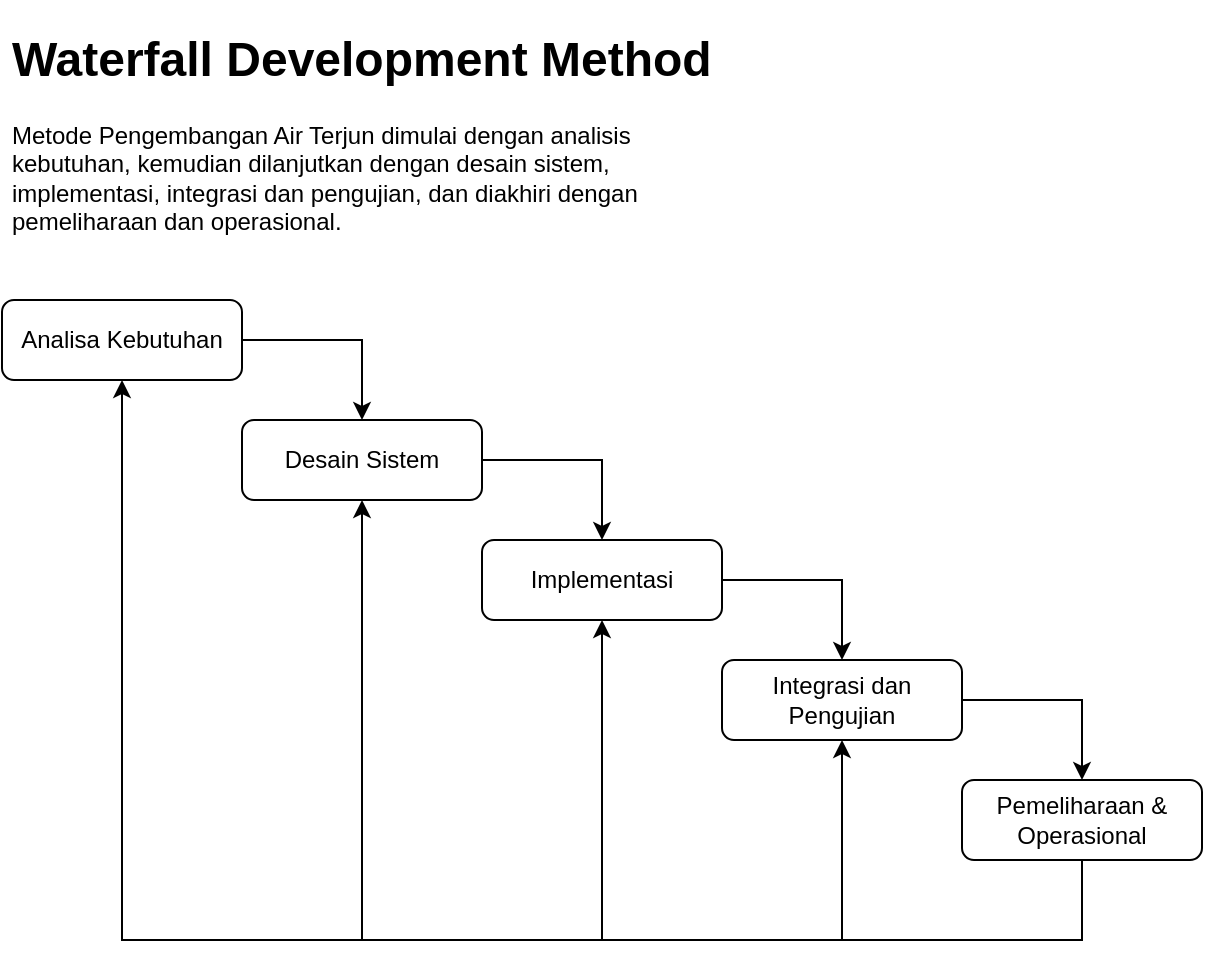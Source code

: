 <mxfile version="23.1.5" type="device" pages="2">
  <diagram id="C5RBs43oDa-KdzZeNtuy" name="Page-1">
    <mxGraphModel dx="1194" dy="705" grid="1" gridSize="10" guides="1" tooltips="1" connect="1" arrows="1" fold="1" page="1" pageScale="1" pageWidth="827" pageHeight="1169" math="0" shadow="0">
      <root>
        <mxCell id="WIyWlLk6GJQsqaUBKTNV-0" />
        <mxCell id="WIyWlLk6GJQsqaUBKTNV-1" parent="WIyWlLk6GJQsqaUBKTNV-0" />
        <mxCell id="cmu6dh3I8SLRIpo_GqJW-1" style="edgeStyle=orthogonalEdgeStyle;rounded=0;orthogonalLoop=1;jettySize=auto;html=1;exitX=1;exitY=0.5;exitDx=0;exitDy=0;entryX=0.5;entryY=0;entryDx=0;entryDy=0;" parent="WIyWlLk6GJQsqaUBKTNV-1" source="WIyWlLk6GJQsqaUBKTNV-3" target="WIyWlLk6GJQsqaUBKTNV-7" edge="1">
          <mxGeometry relative="1" as="geometry">
            <mxPoint x="300" y="300" as="targetPoint" />
            <Array as="points">
              <mxPoint x="300" y="300" />
            </Array>
          </mxGeometry>
        </mxCell>
        <mxCell id="WIyWlLk6GJQsqaUBKTNV-3" value="Analisa Kebutuhan" style="rounded=1;whiteSpace=wrap;html=1;fontSize=12;glass=0;strokeWidth=1;shadow=0;" parent="WIyWlLk6GJQsqaUBKTNV-1" vertex="1">
          <mxGeometry x="120" y="280" width="120" height="40" as="geometry" />
        </mxCell>
        <mxCell id="cmu6dh3I8SLRIpo_GqJW-3" style="edgeStyle=orthogonalEdgeStyle;rounded=0;orthogonalLoop=1;jettySize=auto;html=1;exitX=1;exitY=0.5;exitDx=0;exitDy=0;entryX=0.5;entryY=0;entryDx=0;entryDy=0;" parent="WIyWlLk6GJQsqaUBKTNV-1" source="WIyWlLk6GJQsqaUBKTNV-7" target="cmu6dh3I8SLRIpo_GqJW-0" edge="1">
          <mxGeometry relative="1" as="geometry">
            <mxPoint x="420" y="360" as="targetPoint" />
            <Array as="points">
              <mxPoint x="420" y="360" />
            </Array>
          </mxGeometry>
        </mxCell>
        <mxCell id="WIyWlLk6GJQsqaUBKTNV-7" value="Desain Sistem" style="rounded=1;whiteSpace=wrap;html=1;fontSize=12;glass=0;strokeWidth=1;shadow=0;" parent="WIyWlLk6GJQsqaUBKTNV-1" vertex="1">
          <mxGeometry x="240" y="340" width="120" height="40" as="geometry" />
        </mxCell>
        <mxCell id="cmu6dh3I8SLRIpo_GqJW-6" style="edgeStyle=orthogonalEdgeStyle;rounded=0;orthogonalLoop=1;jettySize=auto;html=1;exitX=0.5;exitY=1;exitDx=0;exitDy=0;entryX=0.5;entryY=1;entryDx=0;entryDy=0;" parent="WIyWlLk6GJQsqaUBKTNV-1" source="WIyWlLk6GJQsqaUBKTNV-11" target="WIyWlLk6GJQsqaUBKTNV-3" edge="1">
          <mxGeometry relative="1" as="geometry">
            <mxPoint x="180" y="600" as="targetPoint" />
            <Array as="points">
              <mxPoint x="660" y="600" />
              <mxPoint x="180" y="600" />
            </Array>
          </mxGeometry>
        </mxCell>
        <mxCell id="cmu6dh3I8SLRIpo_GqJW-7" style="edgeStyle=orthogonalEdgeStyle;rounded=0;orthogonalLoop=1;jettySize=auto;html=1;entryX=0.5;entryY=1;entryDx=0;entryDy=0;" parent="WIyWlLk6GJQsqaUBKTNV-1" source="WIyWlLk6GJQsqaUBKTNV-11" target="WIyWlLk6GJQsqaUBKTNV-12" edge="1">
          <mxGeometry relative="1" as="geometry">
            <mxPoint x="540" y="600" as="targetPoint" />
            <Array as="points">
              <mxPoint x="660" y="600" />
              <mxPoint x="540" y="600" />
            </Array>
          </mxGeometry>
        </mxCell>
        <mxCell id="cmu6dh3I8SLRIpo_GqJW-8" style="edgeStyle=orthogonalEdgeStyle;rounded=0;orthogonalLoop=1;jettySize=auto;html=1;exitX=0.5;exitY=1;exitDx=0;exitDy=0;entryX=0.5;entryY=1;entryDx=0;entryDy=0;" parent="WIyWlLk6GJQsqaUBKTNV-1" source="WIyWlLk6GJQsqaUBKTNV-11" target="cmu6dh3I8SLRIpo_GqJW-0" edge="1">
          <mxGeometry relative="1" as="geometry">
            <mxPoint x="420" y="600" as="targetPoint" />
            <Array as="points">
              <mxPoint x="660" y="600" />
              <mxPoint x="420" y="600" />
            </Array>
          </mxGeometry>
        </mxCell>
        <mxCell id="cmu6dh3I8SLRIpo_GqJW-9" style="edgeStyle=orthogonalEdgeStyle;rounded=0;orthogonalLoop=1;jettySize=auto;html=1;exitX=0.5;exitY=1;exitDx=0;exitDy=0;" parent="WIyWlLk6GJQsqaUBKTNV-1" source="WIyWlLk6GJQsqaUBKTNV-11" target="WIyWlLk6GJQsqaUBKTNV-7" edge="1">
          <mxGeometry relative="1" as="geometry">
            <mxPoint x="300" y="600" as="targetPoint" />
            <Array as="points">
              <mxPoint x="660" y="600" />
              <mxPoint x="300" y="600" />
            </Array>
          </mxGeometry>
        </mxCell>
        <mxCell id="WIyWlLk6GJQsqaUBKTNV-11" value="Pemeliharaan &amp;amp; Operasional" style="rounded=1;whiteSpace=wrap;html=1;fontSize=12;glass=0;strokeWidth=1;shadow=0;" parent="WIyWlLk6GJQsqaUBKTNV-1" vertex="1">
          <mxGeometry x="600" y="520" width="120" height="40" as="geometry" />
        </mxCell>
        <mxCell id="cmu6dh3I8SLRIpo_GqJW-5" style="edgeStyle=orthogonalEdgeStyle;rounded=0;orthogonalLoop=1;jettySize=auto;html=1;exitX=1;exitY=0.5;exitDx=0;exitDy=0;entryX=0.5;entryY=0;entryDx=0;entryDy=0;" parent="WIyWlLk6GJQsqaUBKTNV-1" source="WIyWlLk6GJQsqaUBKTNV-12" target="WIyWlLk6GJQsqaUBKTNV-11" edge="1">
          <mxGeometry relative="1" as="geometry">
            <mxPoint x="660" y="480" as="targetPoint" />
            <Array as="points">
              <mxPoint x="660" y="480" />
            </Array>
          </mxGeometry>
        </mxCell>
        <mxCell id="WIyWlLk6GJQsqaUBKTNV-12" value="Integrasi dan Pengujian" style="rounded=1;whiteSpace=wrap;html=1;fontSize=12;glass=0;strokeWidth=1;shadow=0;" parent="WIyWlLk6GJQsqaUBKTNV-1" vertex="1">
          <mxGeometry x="480" y="460" width="120" height="40" as="geometry" />
        </mxCell>
        <mxCell id="cmu6dh3I8SLRIpo_GqJW-4" style="edgeStyle=orthogonalEdgeStyle;rounded=0;orthogonalLoop=1;jettySize=auto;html=1;entryX=0.5;entryY=0;entryDx=0;entryDy=0;" parent="WIyWlLk6GJQsqaUBKTNV-1" source="cmu6dh3I8SLRIpo_GqJW-0" target="WIyWlLk6GJQsqaUBKTNV-12" edge="1">
          <mxGeometry relative="1" as="geometry">
            <mxPoint x="540" y="420" as="targetPoint" />
            <Array as="points">
              <mxPoint x="540" y="420" />
            </Array>
          </mxGeometry>
        </mxCell>
        <mxCell id="cmu6dh3I8SLRIpo_GqJW-0" value="Implementasi" style="rounded=1;whiteSpace=wrap;html=1;fontSize=12;glass=0;strokeWidth=1;shadow=0;" parent="WIyWlLk6GJQsqaUBKTNV-1" vertex="1">
          <mxGeometry x="360" y="400" width="120" height="40" as="geometry" />
        </mxCell>
        <mxCell id="cmu6dh3I8SLRIpo_GqJW-10" value="&lt;h1&gt;Waterfall Development Method&lt;br&gt;&lt;/h1&gt;&lt;p&gt;Metode Pengembangan Air Terjun dimulai dengan analisis kebutuhan, kemudian dilanjutkan dengan desain sistem, implementasi, integrasi dan pengujian, dan diakhiri dengan pemeliharaan dan operasional.&lt;br&gt;&lt;/p&gt;" style="text;html=1;spacing=5;spacingTop=-20;whiteSpace=wrap;overflow=hidden;rounded=0;" parent="WIyWlLk6GJQsqaUBKTNV-1" vertex="1">
          <mxGeometry x="120" y="140" width="360" height="120" as="geometry" />
        </mxCell>
      </root>
    </mxGraphModel>
  </diagram>
  <diagram id="s-TwaYd3KFPreZ05hScm" name="Page-2">
    <mxGraphModel dx="724" dy="427" grid="1" gridSize="10" guides="1" tooltips="1" connect="1" arrows="1" fold="1" page="1" pageScale="1" pageWidth="850" pageHeight="1100" math="0" shadow="0">
      <root>
        <mxCell id="0" />
        <mxCell id="1" parent="0" />
        <mxCell id="xoR6ihvdZjK4talNcV1C-1" value="Sistem (GadeMart)" style="swimlane;fontStyle=1;align=center;horizontal=1;startSize=30;collapsible=0;html=1;whiteSpace=wrap;" vertex="1" parent="1">
          <mxGeometry x="110" y="50" width="630" height="890" as="geometry" />
        </mxCell>
        <mxCell id="xoR6ihvdZjK4talNcV1C-12" value="Kelola Profil Admin" style="ellipse;whiteSpace=wrap;html=1;" vertex="1" parent="xoR6ihvdZjK4talNcV1C-1">
          <mxGeometry x="500" y="40" width="90" height="40" as="geometry" />
        </mxCell>
        <mxCell id="xoR6ihvdZjK4talNcV1C-15" value="Ubah Data Profil" style="ellipse;whiteSpace=wrap;html=1;" vertex="1" parent="xoR6ihvdZjK4talNcV1C-1">
          <mxGeometry x="330" y="40" width="90" height="39" as="geometry" />
        </mxCell>
        <mxCell id="xoR6ihvdZjK4talNcV1C-21" value="&amp;lt;&amp;lt;extend&amp;gt;&amp;gt;" style="edgeStyle=none;html=1;startArrow=open;endArrow=none;startSize=12;verticalAlign=bottom;dashed=1;labelBackgroundColor=none;rounded=0;entryX=1.032;entryY=0.537;entryDx=0;entryDy=0;entryPerimeter=0;" edge="1" parent="xoR6ihvdZjK4talNcV1C-1" source="xoR6ihvdZjK4talNcV1C-12" target="xoR6ihvdZjK4talNcV1C-15">
          <mxGeometry width="160" relative="1" as="geometry">
            <mxPoint x="450" y="130" as="sourcePoint" />
            <mxPoint x="610" y="130" as="targetPoint" />
          </mxGeometry>
        </mxCell>
        <mxCell id="xoR6ihvdZjK4talNcV1C-22" value="Tampil Data Dashboard" style="ellipse;whiteSpace=wrap;html=1;" vertex="1" parent="xoR6ihvdZjK4talNcV1C-1">
          <mxGeometry x="460" y="90.25" width="90" height="40" as="geometry" />
        </mxCell>
        <mxCell id="xoR6ihvdZjK4talNcV1C-25" value="Kelola Harga" style="ellipse;whiteSpace=wrap;html=1;" vertex="1" parent="xoR6ihvdZjK4talNcV1C-1">
          <mxGeometry x="450" y="140" width="80" height="40" as="geometry" />
        </mxCell>
        <mxCell id="xoR6ihvdZjK4talNcV1C-27" value="Lihat,Tambah,&lt;br&gt;Ubah,Hapus,Export" style="ellipse;whiteSpace=wrap;html=1;" vertex="1" parent="xoR6ihvdZjK4talNcV1C-1">
          <mxGeometry x="250" y="130.25" width="120" height="59.5" as="geometry" />
        </mxCell>
        <mxCell id="xoR6ihvdZjK4talNcV1C-30" value="&amp;lt;&amp;lt;extend&amp;gt;&amp;gt;" style="edgeStyle=none;html=1;startArrow=open;endArrow=none;startSize=12;verticalAlign=bottom;dashed=1;labelBackgroundColor=none;rounded=0;exitX=0;exitY=0.5;exitDx=0;exitDy=0;" edge="1" parent="xoR6ihvdZjK4talNcV1C-1" source="xoR6ihvdZjK4talNcV1C-25" target="xoR6ihvdZjK4talNcV1C-27">
          <mxGeometry width="160" relative="1" as="geometry">
            <mxPoint x="480" y="160" as="sourcePoint" />
            <mxPoint x="640" y="160" as="targetPoint" />
            <Array as="points" />
          </mxGeometry>
        </mxCell>
        <mxCell id="xoR6ihvdZjK4talNcV1C-31" value="Kelola Komodtias" style="ellipse;whiteSpace=wrap;html=1;" vertex="1" parent="xoR6ihvdZjK4talNcV1C-1">
          <mxGeometry x="530" y="170" width="80" height="40" as="geometry" />
        </mxCell>
        <mxCell id="xoR6ihvdZjK4talNcV1C-33" value="Lihat,Tambah,&lt;br&gt;Ubah,Hapus" style="ellipse;whiteSpace=wrap;html=1;" vertex="1" parent="xoR6ihvdZjK4talNcV1C-1">
          <mxGeometry x="340" y="189.75" width="110" height="40" as="geometry" />
        </mxCell>
        <mxCell id="xoR6ihvdZjK4talNcV1C-34" value="&amp;lt;&amp;lt;extend&amp;gt;&amp;gt;" style="edgeStyle=none;html=1;startArrow=open;endArrow=none;startSize=12;verticalAlign=bottom;dashed=1;labelBackgroundColor=none;rounded=0;entryX=0.955;entryY=0.25;entryDx=0;entryDy=0;entryPerimeter=0;exitX=0;exitY=0.5;exitDx=0;exitDy=0;" edge="1" parent="xoR6ihvdZjK4talNcV1C-1" source="xoR6ihvdZjK4talNcV1C-31" target="xoR6ihvdZjK4talNcV1C-33">
          <mxGeometry width="160" relative="1" as="geometry">
            <mxPoint x="460" y="200" as="sourcePoint" />
            <mxPoint x="620" y="200" as="targetPoint" />
          </mxGeometry>
        </mxCell>
        <mxCell id="xoR6ihvdZjK4talNcV1C-35" value="Kelola Barang" style="ellipse;whiteSpace=wrap;html=1;" vertex="1" parent="xoR6ihvdZjK4talNcV1C-1">
          <mxGeometry x="530" y="220" width="80" height="40" as="geometry" />
        </mxCell>
        <mxCell id="xoR6ihvdZjK4talNcV1C-37" value="Lihat,Tambah,&lt;br&gt;Ubah,Hapus" style="ellipse;whiteSpace=wrap;html=1;" vertex="1" parent="xoR6ihvdZjK4talNcV1C-1">
          <mxGeometry x="340" y="240" width="110" height="40" as="geometry" />
        </mxCell>
        <mxCell id="xoR6ihvdZjK4talNcV1C-38" value="&amp;lt;&amp;lt;extend&amp;gt;&amp;gt;" style="edgeStyle=none;html=1;startArrow=open;endArrow=none;startSize=12;verticalAlign=bottom;dashed=1;labelBackgroundColor=none;rounded=0;entryX=1;entryY=0.5;entryDx=0;entryDy=0;exitX=0.02;exitY=0.642;exitDx=0;exitDy=0;exitPerimeter=0;" edge="1" parent="xoR6ihvdZjK4talNcV1C-1" source="xoR6ihvdZjK4talNcV1C-35" target="xoR6ihvdZjK4talNcV1C-37">
          <mxGeometry width="160" relative="1" as="geometry">
            <mxPoint x="470" y="310" as="sourcePoint" />
            <mxPoint x="630" y="310" as="targetPoint" />
          </mxGeometry>
        </mxCell>
        <mxCell id="xoR6ihvdZjK4talNcV1C-39" value="Kelola Pasar" style="ellipse;whiteSpace=wrap;html=1;" vertex="1" parent="xoR6ihvdZjK4talNcV1C-1">
          <mxGeometry x="530" y="270" width="80" height="40" as="geometry" />
        </mxCell>
        <mxCell id="xoR6ihvdZjK4talNcV1C-41" value="Lihat,Tambah,&lt;br&gt;Ubah,Hapus" style="ellipse;whiteSpace=wrap;html=1;" vertex="1" parent="xoR6ihvdZjK4talNcV1C-1">
          <mxGeometry x="340" y="290" width="110" height="40" as="geometry" />
        </mxCell>
        <mxCell id="xoR6ihvdZjK4talNcV1C-42" value="&amp;lt;&amp;lt;extend&amp;gt;&amp;gt;" style="edgeStyle=none;html=1;startArrow=open;endArrow=none;startSize=12;verticalAlign=bottom;dashed=1;labelBackgroundColor=none;rounded=0;exitX=-0.037;exitY=0.469;exitDx=0;exitDy=0;exitPerimeter=0;entryX=0.945;entryY=0.269;entryDx=0;entryDy=0;entryPerimeter=0;" edge="1" parent="xoR6ihvdZjK4talNcV1C-1" source="xoR6ihvdZjK4talNcV1C-39" target="xoR6ihvdZjK4talNcV1C-41">
          <mxGeometry width="160" relative="1" as="geometry">
            <mxPoint x="460" y="320" as="sourcePoint" />
            <mxPoint x="620" y="320" as="targetPoint" />
          </mxGeometry>
        </mxCell>
        <mxCell id="xoR6ihvdZjK4talNcV1C-16" style="edgeStyle=orthogonalEdgeStyle;rounded=0;orthogonalLoop=1;jettySize=auto;html=1;" edge="1" parent="1" source="xoR6ihvdZjK4talNcV1C-5" target="xoR6ihvdZjK4talNcV1C-11">
          <mxGeometry relative="1" as="geometry" />
        </mxCell>
        <mxCell id="xoR6ihvdZjK4talNcV1C-5" value="Admin Sistem" style="shape=umlActor;html=1;verticalLabelPosition=bottom;verticalAlign=top;align=center;" vertex="1" parent="1">
          <mxGeometry x="820" y="135" width="30" height="60" as="geometry" />
        </mxCell>
        <mxCell id="xoR6ihvdZjK4talNcV1C-7" value="Operator Pasar" style="shape=umlActor;html=1;verticalLabelPosition=bottom;verticalAlign=top;align=center;" vertex="1" parent="1">
          <mxGeometry x="820" y="840" width="30" height="60" as="geometry" />
        </mxCell>
        <mxCell id="xoR6ihvdZjK4talNcV1C-8" value="Organisasi &lt;br&gt;Perangkat &lt;br&gt;Daerah (OPD)" style="shape=umlActor;html=1;verticalLabelPosition=bottom;verticalAlign=top;align=center;" vertex="1" parent="1">
          <mxGeometry x="820" y="465" width="30" height="60" as="geometry" />
        </mxCell>
        <mxCell id="xoR6ihvdZjK4talNcV1C-9" value="Masyarakat" style="shape=umlActor;html=1;verticalLabelPosition=bottom;verticalAlign=top;align=center;" vertex="1" parent="1">
          <mxGeometry x="40" y="220" width="30" height="60" as="geometry" />
        </mxCell>
        <mxCell id="xoR6ihvdZjK4talNcV1C-11" value="Login" style="ellipse;whiteSpace=wrap;html=1;" vertex="1" parent="1">
          <mxGeometry x="750" y="150" width="60" height="30" as="geometry" />
        </mxCell>
        <mxCell id="xoR6ihvdZjK4talNcV1C-23" value="&amp;lt;&amp;lt;include&amp;gt;&amp;gt;" style="edgeStyle=none;html=1;endArrow=open;verticalAlign=bottom;dashed=1;labelBackgroundColor=none;rounded=0;exitX=0.005;exitY=0.229;exitDx=0;exitDy=0;exitPerimeter=0;" edge="1" parent="1" source="xoR6ihvdZjK4talNcV1C-11" target="xoR6ihvdZjK4talNcV1C-12">
          <mxGeometry width="160" relative="1" as="geometry">
            <mxPoint x="760" y="160" as="sourcePoint" />
            <mxPoint x="920" y="160" as="targetPoint" />
          </mxGeometry>
        </mxCell>
        <mxCell id="xoR6ihvdZjK4talNcV1C-24" value="&amp;lt;&amp;lt;include&amp;gt;&amp;gt;" style="edgeStyle=none;html=1;endArrow=open;verticalAlign=bottom;dashed=1;labelBackgroundColor=none;rounded=0;" edge="1" parent="1" target="xoR6ihvdZjK4talNcV1C-22">
          <mxGeometry width="160" relative="1" as="geometry">
            <mxPoint x="750" y="170" as="sourcePoint" />
            <mxPoint x="920" y="170" as="targetPoint" />
          </mxGeometry>
        </mxCell>
        <mxCell id="xoR6ihvdZjK4talNcV1C-26" value="&amp;lt;&amp;lt;include&amp;gt;&amp;gt;" style="edgeStyle=none;html=1;endArrow=open;verticalAlign=bottom;dashed=1;labelBackgroundColor=none;rounded=0;exitX=0.099;exitY=0.93;exitDx=0;exitDy=0;exitPerimeter=0;" edge="1" parent="1" source="xoR6ihvdZjK4talNcV1C-11" target="xoR6ihvdZjK4talNcV1C-25">
          <mxGeometry width="160" relative="1" as="geometry">
            <mxPoint x="760" y="170" as="sourcePoint" />
            <mxPoint x="920" y="170" as="targetPoint" />
          </mxGeometry>
        </mxCell>
        <mxCell id="xoR6ihvdZjK4talNcV1C-32" value="&amp;lt;&amp;lt;include&amp;gt;&amp;gt;" style="edgeStyle=none;html=1;endArrow=open;verticalAlign=bottom;dashed=1;labelBackgroundColor=none;rounded=0;entryX=1;entryY=0;entryDx=0;entryDy=0;" edge="1" parent="1" target="xoR6ihvdZjK4talNcV1C-31">
          <mxGeometry width="160" relative="1" as="geometry">
            <mxPoint x="760" y="180" as="sourcePoint" />
            <mxPoint x="930" y="170" as="targetPoint" />
          </mxGeometry>
        </mxCell>
        <mxCell id="xoR6ihvdZjK4talNcV1C-36" value="&amp;lt;&amp;lt;include&amp;gt;&amp;gt;" style="edgeStyle=none;html=1;endArrow=open;verticalAlign=bottom;dashed=1;labelBackgroundColor=none;rounded=0;exitX=0.5;exitY=1;exitDx=0;exitDy=0;entryX=0.91;entryY=0.103;entryDx=0;entryDy=0;entryPerimeter=0;" edge="1" parent="1" source="xoR6ihvdZjK4talNcV1C-11" target="xoR6ihvdZjK4talNcV1C-35">
          <mxGeometry width="160" relative="1" as="geometry">
            <mxPoint x="770" y="240" as="sourcePoint" />
            <mxPoint x="930" y="240" as="targetPoint" />
          </mxGeometry>
        </mxCell>
        <mxCell id="xoR6ihvdZjK4talNcV1C-40" value="&amp;lt;&amp;lt;include&amp;gt;&amp;gt;" style="edgeStyle=none;html=1;endArrow=open;verticalAlign=bottom;dashed=1;labelBackgroundColor=none;rounded=0;exitX=0.642;exitY=0.992;exitDx=0;exitDy=0;exitPerimeter=0;entryX=0.938;entryY=0.256;entryDx=0;entryDy=0;entryPerimeter=0;" edge="1" parent="1" source="xoR6ihvdZjK4talNcV1C-11" target="xoR6ihvdZjK4talNcV1C-39">
          <mxGeometry width="160" relative="1" as="geometry">
            <mxPoint x="750" y="320" as="sourcePoint" />
            <mxPoint x="910" y="320" as="targetPoint" />
          </mxGeometry>
        </mxCell>
      </root>
    </mxGraphModel>
  </diagram>
</mxfile>
